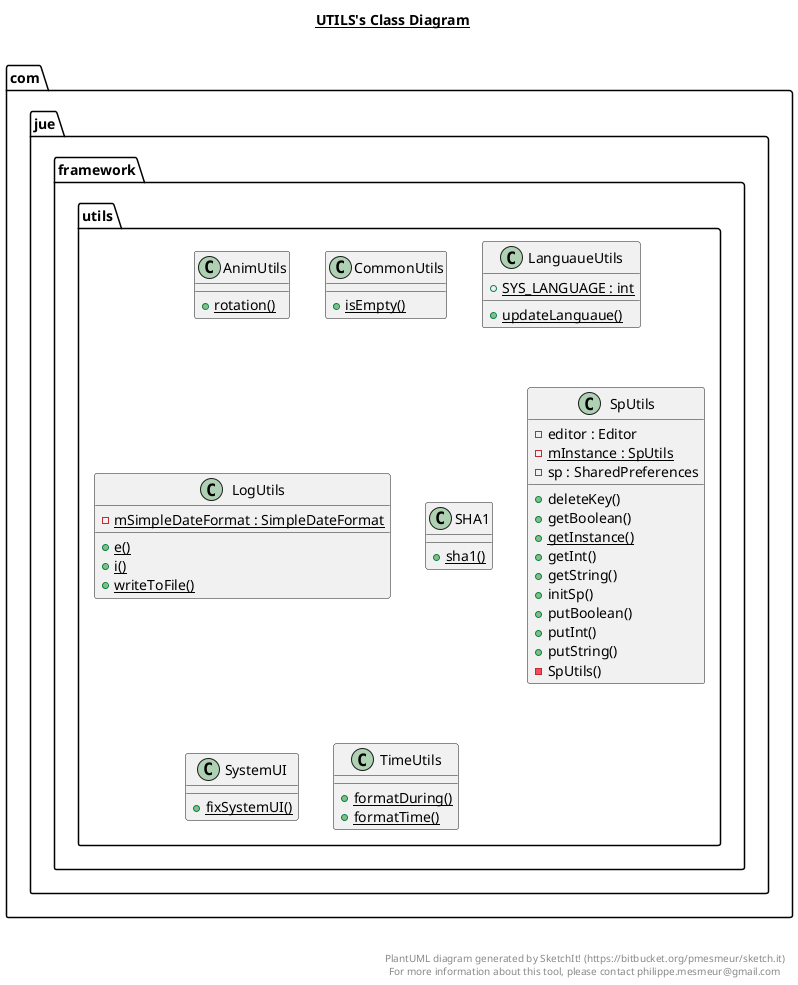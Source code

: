 @startuml

title __UTILS's Class Diagram__\n

  namespace com.jue.framework {
    namespace utils {
      class com.jue.framework.utils.AnimUtils {
          {static} + rotation()
      }
    }
  }
  

  namespace com.jue.framework {
    namespace utils {
      class com.jue.framework.utils.CommonUtils {
          {static} + isEmpty()
      }
    }
  }
  

  namespace com.jue.framework {
    namespace utils {
      class com.jue.framework.utils.LanguaueUtils {
          {static} + SYS_LANGUAGE : int
          {static} + updateLanguaue()
      }
    }
  }
  

  namespace com.jue.framework {
    namespace utils {
      class com.jue.framework.utils.LogUtils {
          {static} - mSimpleDateFormat : SimpleDateFormat
          {static} + e()
          {static} + i()
          {static} + writeToFile()
      }
    }
  }
  

  namespace com.jue.framework {
    namespace utils {
      class com.jue.framework.utils.SHA1 {
          {static} + sha1()
      }
    }
  }
  

  namespace com.jue.framework {
    namespace utils {
      class com.jue.framework.utils.SpUtils {
          - editor : Editor
          {static} - mInstance : SpUtils
          - sp : SharedPreferences
          + deleteKey()
          + getBoolean()
          {static} + getInstance()
          + getInt()
          + getString()
          + initSp()
          + putBoolean()
          + putInt()
          + putString()
          - SpUtils()
      }
    }
  }
  

  namespace com.jue.framework {
    namespace utils {
      class com.jue.framework.utils.SystemUI {
          {static} + fixSystemUI()
      }
    }
  }
  

  namespace com.jue.framework {
    namespace utils {
      class com.jue.framework.utils.TimeUtils {
          {static} + formatDuring()
          {static} + formatTime()
      }
    }
  }
  



right footer


PlantUML diagram generated by SketchIt! (https://bitbucket.org/pmesmeur/sketch.it)
For more information about this tool, please contact philippe.mesmeur@gmail.com
endfooter

@enduml
